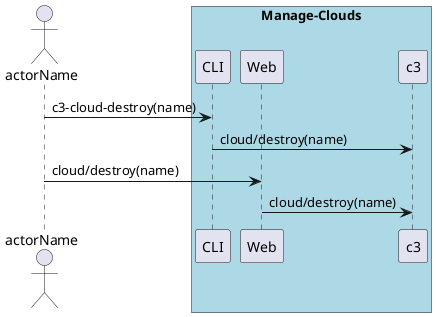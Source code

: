 @startuml
Actor "actorName" as A

box "Manage-Clouds" #lightblue
participant CLI as CLI
participant Web as Web
participant "c3" as S
A -> CLI : c3-cloud-destroy(name)
CLI -> S : cloud/destroy(name)
A -> Web : cloud/destroy(name)
Web -> S : cloud/destroy(name)
end box

@enduml
